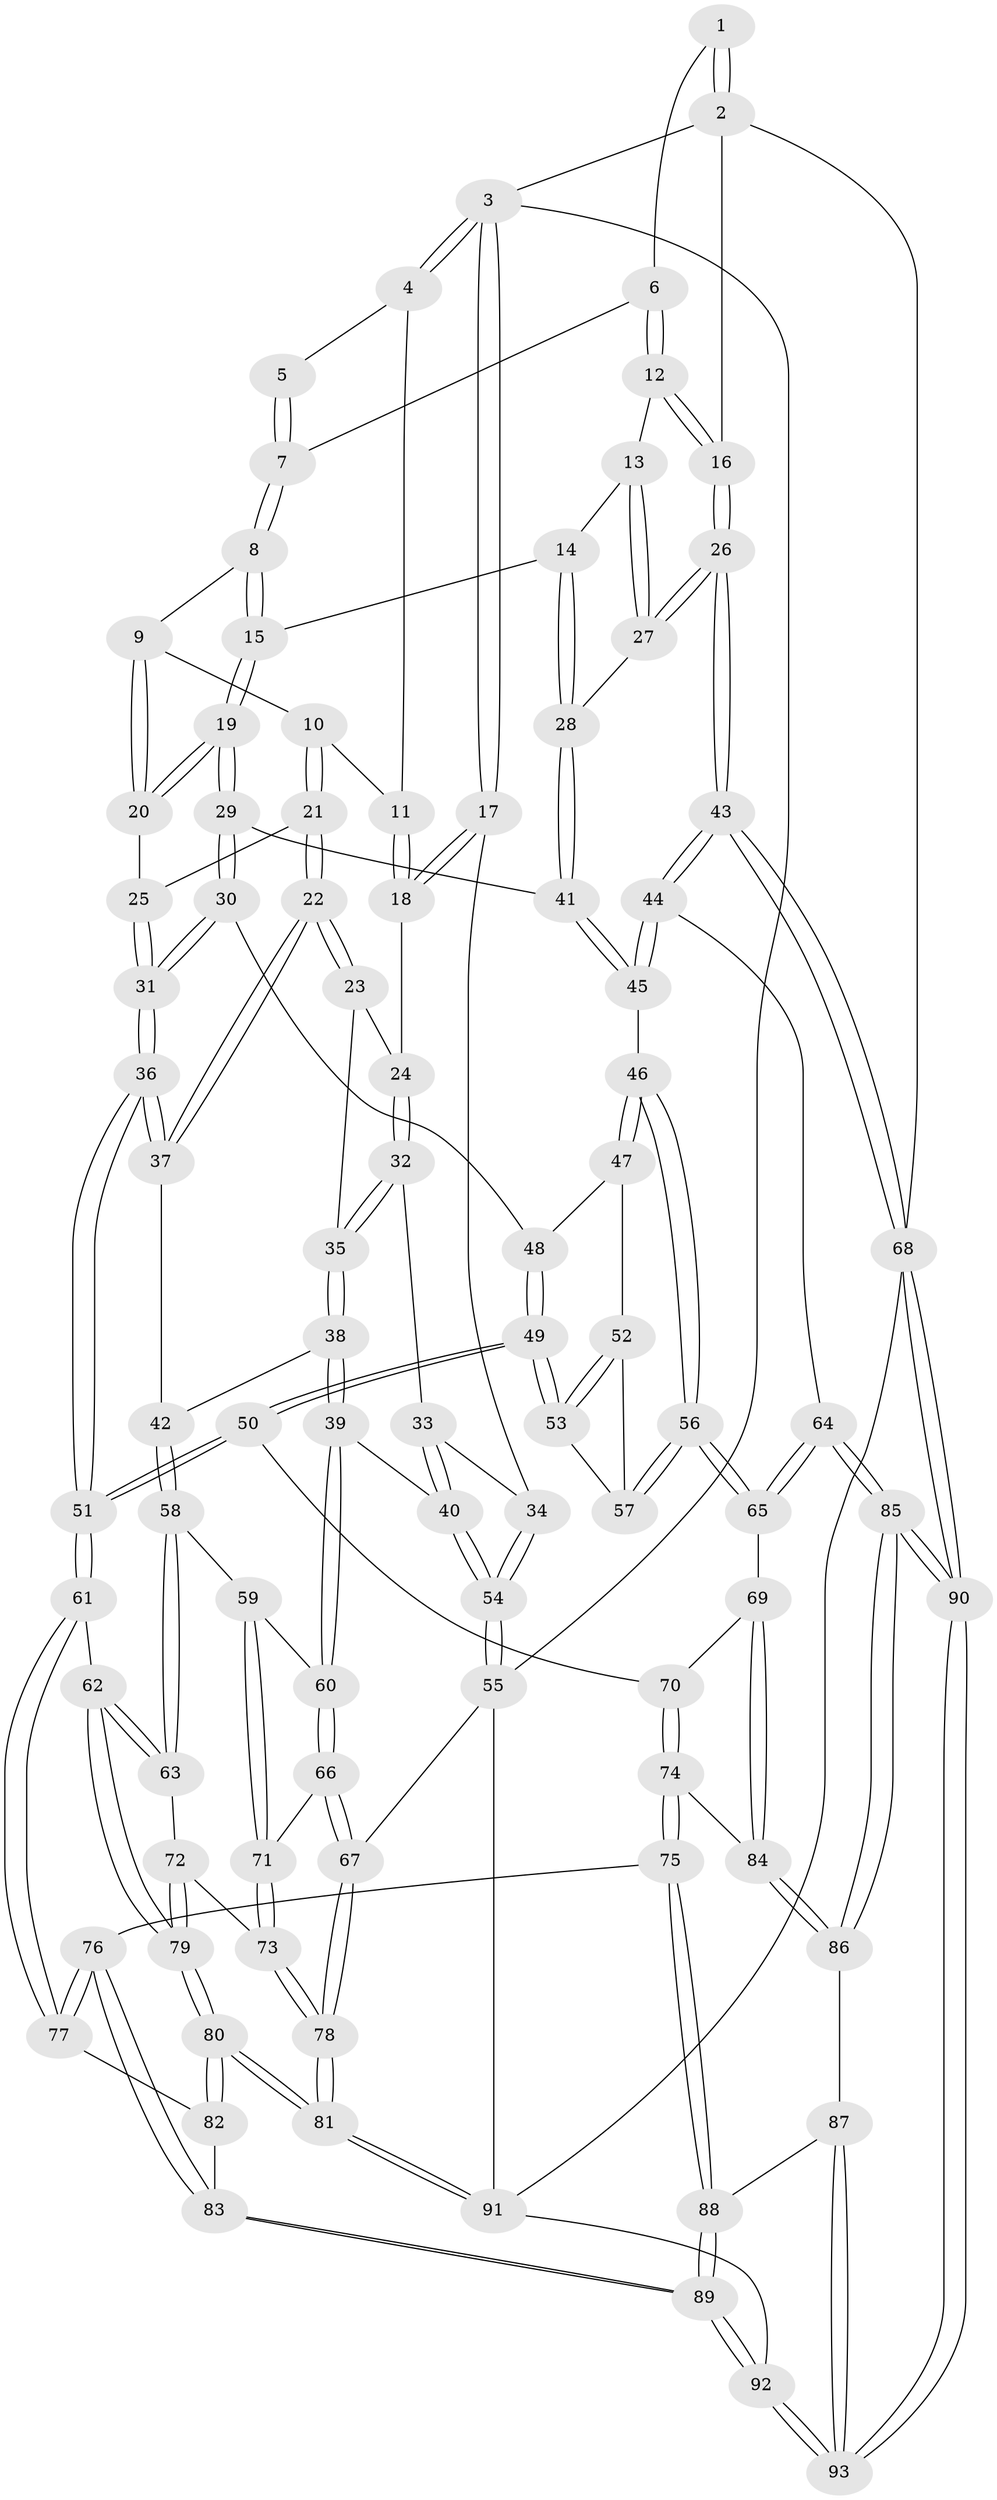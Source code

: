 // coarse degree distribution, {4: 0.2765957446808511, 3: 0.3829787234042553, 6: 0.0425531914893617, 2: 0.1702127659574468, 5: 0.1276595744680851}
// Generated by graph-tools (version 1.1) at 2025/54/03/04/25 22:54:18]
// undirected, 93 vertices, 229 edges
graph export_dot {
  node [color=gray90,style=filled];
  1 [pos="+0.6988178109304074+0"];
  2 [pos="+1+0"];
  3 [pos="+0+0"];
  4 [pos="+0.5205690515562515+0"];
  5 [pos="+0.6909917242845844+0"];
  6 [pos="+0.9290012684659478+0.11910375292682514"];
  7 [pos="+0.8194727516925733+0.1177823322299289"];
  8 [pos="+0.7588771292415681+0.18866232964478677"];
  9 [pos="+0.6034481946623724+0.13360817245738643"];
  10 [pos="+0.5384135717176268+0.085825506988141"];
  11 [pos="+0.5108423662256834+0"];
  12 [pos="+1+0.13481595575525718"];
  13 [pos="+0.946576497580724+0.23777010622823946"];
  14 [pos="+0.932016727911314+0.24735485860541773"];
  15 [pos="+0.7938404802927607+0.2926601597412587"];
  16 [pos="+1+0"];
  17 [pos="+0+0"];
  18 [pos="+0.2311721606101659+0.1675341642469988"];
  19 [pos="+0.787741305775848+0.3080147242375593"];
  20 [pos="+0.6523911183873184+0.2840842562738701"];
  21 [pos="+0.4707598240801679+0.25474182416742797"];
  22 [pos="+0.4062261990988745+0.35740918348040157"];
  23 [pos="+0.2732334877973012+0.2600717466873654"];
  24 [pos="+0.2510068932018442+0.24015975355728694"];
  25 [pos="+0.6315339381559176+0.31026545842524095"];
  26 [pos="+1+0.339747140137238"];
  27 [pos="+0.9759526501249811+0.3575020484354914"];
  28 [pos="+0.923577975862784+0.4051867819471771"];
  29 [pos="+0.7856258985874532+0.3578923159836838"];
  30 [pos="+0.7325955417223691+0.4194998582639888"];
  31 [pos="+0.6243307655610523+0.4297402260603806"];
  32 [pos="+0.13762310722925378+0.3125903838505996"];
  33 [pos="+0.11445651249192407+0.31725580656773295"];
  34 [pos="+0+0.14149820383506476"];
  35 [pos="+0.19080493848629188+0.3884323325771212"];
  36 [pos="+0.5791258487362464+0.4521312142394797"];
  37 [pos="+0.40940904967158487+0.3840729870870484"];
  38 [pos="+0.20908585203109328+0.45309147812063816"];
  39 [pos="+0.15148826799128387+0.5032075683004723"];
  40 [pos="+0.10012435492730161+0.49603749173118344"];
  41 [pos="+0.9128958333400119+0.42570204802033035"];
  42 [pos="+0.4085772207482412+0.38530862697559576"];
  43 [pos="+1+0.6220697304328642"];
  44 [pos="+1+0.6226001161721235"];
  45 [pos="+0.9374890813237093+0.47238113823479116"];
  46 [pos="+0.8561670612756872+0.5198910518248326"];
  47 [pos="+0.800693954989473+0.5005265199822582"];
  48 [pos="+0.7432686419858245+0.44727989582695815"];
  49 [pos="+0.7186681447539828+0.5918594026599578"];
  50 [pos="+0.6784901418464517+0.6311033997856661"];
  51 [pos="+0.6096189383792577+0.63528555963694"];
  52 [pos="+0.7923163825884176+0.526072489458576"];
  53 [pos="+0.7502549804151968+0.5851760754913822"];
  54 [pos="+0+0.5544117745044105"];
  55 [pos="+0+0.6907518777348534"];
  56 [pos="+0.8399100267906217+0.5949812327114042"];
  57 [pos="+0.8074937172484468+0.5875523489944829"];
  58 [pos="+0.37808247616601937+0.5675594889705066"];
  59 [pos="+0.3741664414900977+0.5687241480834792"];
  60 [pos="+0.2021706793136277+0.575763763815184"];
  61 [pos="+0.5822284079612156+0.6657850106519012"];
  62 [pos="+0.5507327911586783+0.6702718024938384"];
  63 [pos="+0.4104968631829946+0.6182876129244715"];
  64 [pos="+0.9434674664186166+0.7173626082103969"];
  65 [pos="+0.9047110711540876+0.7129474123777231"];
  66 [pos="+0.19571440275644797+0.6611099537719772"];
  67 [pos="+0.03966774034803473+0.7677611381397125"];
  68 [pos="+1+1"];
  69 [pos="+0.8750509336429696+0.7220502609547381"];
  70 [pos="+0.6912840009763951+0.6405672082050524"];
  71 [pos="+0.25257509325019184+0.6935847433084865"];
  72 [pos="+0.36208321072252064+0.725632005856933"];
  73 [pos="+0.2544710803079727+0.6962997453533366"];
  74 [pos="+0.7557643634056336+0.8262399606589853"];
  75 [pos="+0.7532197615460129+0.8277624342899317"];
  76 [pos="+0.7058813979001558+0.8315571195981297"];
  77 [pos="+0.6024323371846975+0.724410155226198"];
  78 [pos="+0.23689659526013565+0.983347992583401"];
  79 [pos="+0.3912875436338126+0.8830404063609093"];
  80 [pos="+0.36491997141094346+1"];
  81 [pos="+0.3288485778619088+1"];
  82 [pos="+0.5778029983529989+0.7951668174074412"];
  83 [pos="+0.6310733550558549+0.9104419101815001"];
  84 [pos="+0.7606075985392663+0.8245812847389057"];
  85 [pos="+0.9214581859132281+0.9268075120830992"];
  86 [pos="+0.8762856873448478+0.9189813408910468"];
  87 [pos="+0.791949933253081+0.959904150075953"];
  88 [pos="+0.7656956947967591+0.9467251602813562"];
  89 [pos="+0.5135620825087173+1"];
  90 [pos="+1+1"];
  91 [pos="+0.3362831049265005+1"];
  92 [pos="+0.45828840682062955+1"];
  93 [pos="+0.921328604089419+1"];
  1 -- 2;
  1 -- 2;
  1 -- 6;
  2 -- 3;
  2 -- 16;
  2 -- 68;
  3 -- 4;
  3 -- 4;
  3 -- 17;
  3 -- 17;
  3 -- 55;
  4 -- 5;
  4 -- 11;
  5 -- 7;
  5 -- 7;
  6 -- 7;
  6 -- 12;
  6 -- 12;
  7 -- 8;
  7 -- 8;
  8 -- 9;
  8 -- 15;
  8 -- 15;
  9 -- 10;
  9 -- 20;
  9 -- 20;
  10 -- 11;
  10 -- 21;
  10 -- 21;
  11 -- 18;
  11 -- 18;
  12 -- 13;
  12 -- 16;
  12 -- 16;
  13 -- 14;
  13 -- 27;
  13 -- 27;
  14 -- 15;
  14 -- 28;
  14 -- 28;
  15 -- 19;
  15 -- 19;
  16 -- 26;
  16 -- 26;
  17 -- 18;
  17 -- 18;
  17 -- 34;
  18 -- 24;
  19 -- 20;
  19 -- 20;
  19 -- 29;
  19 -- 29;
  20 -- 25;
  21 -- 22;
  21 -- 22;
  21 -- 25;
  22 -- 23;
  22 -- 23;
  22 -- 37;
  22 -- 37;
  23 -- 24;
  23 -- 35;
  24 -- 32;
  24 -- 32;
  25 -- 31;
  25 -- 31;
  26 -- 27;
  26 -- 27;
  26 -- 43;
  26 -- 43;
  27 -- 28;
  28 -- 41;
  28 -- 41;
  29 -- 30;
  29 -- 30;
  29 -- 41;
  30 -- 31;
  30 -- 31;
  30 -- 48;
  31 -- 36;
  31 -- 36;
  32 -- 33;
  32 -- 35;
  32 -- 35;
  33 -- 34;
  33 -- 40;
  33 -- 40;
  34 -- 54;
  34 -- 54;
  35 -- 38;
  35 -- 38;
  36 -- 37;
  36 -- 37;
  36 -- 51;
  36 -- 51;
  37 -- 42;
  38 -- 39;
  38 -- 39;
  38 -- 42;
  39 -- 40;
  39 -- 60;
  39 -- 60;
  40 -- 54;
  40 -- 54;
  41 -- 45;
  41 -- 45;
  42 -- 58;
  42 -- 58;
  43 -- 44;
  43 -- 44;
  43 -- 68;
  43 -- 68;
  44 -- 45;
  44 -- 45;
  44 -- 64;
  45 -- 46;
  46 -- 47;
  46 -- 47;
  46 -- 56;
  46 -- 56;
  47 -- 48;
  47 -- 52;
  48 -- 49;
  48 -- 49;
  49 -- 50;
  49 -- 50;
  49 -- 53;
  49 -- 53;
  50 -- 51;
  50 -- 51;
  50 -- 70;
  51 -- 61;
  51 -- 61;
  52 -- 53;
  52 -- 53;
  52 -- 57;
  53 -- 57;
  54 -- 55;
  54 -- 55;
  55 -- 67;
  55 -- 91;
  56 -- 57;
  56 -- 57;
  56 -- 65;
  56 -- 65;
  58 -- 59;
  58 -- 63;
  58 -- 63;
  59 -- 60;
  59 -- 71;
  59 -- 71;
  60 -- 66;
  60 -- 66;
  61 -- 62;
  61 -- 77;
  61 -- 77;
  62 -- 63;
  62 -- 63;
  62 -- 79;
  62 -- 79;
  63 -- 72;
  64 -- 65;
  64 -- 65;
  64 -- 85;
  64 -- 85;
  65 -- 69;
  66 -- 67;
  66 -- 67;
  66 -- 71;
  67 -- 78;
  67 -- 78;
  68 -- 90;
  68 -- 90;
  68 -- 91;
  69 -- 70;
  69 -- 84;
  69 -- 84;
  70 -- 74;
  70 -- 74;
  71 -- 73;
  71 -- 73;
  72 -- 73;
  72 -- 79;
  72 -- 79;
  73 -- 78;
  73 -- 78;
  74 -- 75;
  74 -- 75;
  74 -- 84;
  75 -- 76;
  75 -- 88;
  75 -- 88;
  76 -- 77;
  76 -- 77;
  76 -- 83;
  76 -- 83;
  77 -- 82;
  78 -- 81;
  78 -- 81;
  79 -- 80;
  79 -- 80;
  80 -- 81;
  80 -- 81;
  80 -- 82;
  80 -- 82;
  81 -- 91;
  81 -- 91;
  82 -- 83;
  83 -- 89;
  83 -- 89;
  84 -- 86;
  84 -- 86;
  85 -- 86;
  85 -- 86;
  85 -- 90;
  85 -- 90;
  86 -- 87;
  87 -- 88;
  87 -- 93;
  87 -- 93;
  88 -- 89;
  88 -- 89;
  89 -- 92;
  89 -- 92;
  90 -- 93;
  90 -- 93;
  91 -- 92;
  92 -- 93;
  92 -- 93;
}
